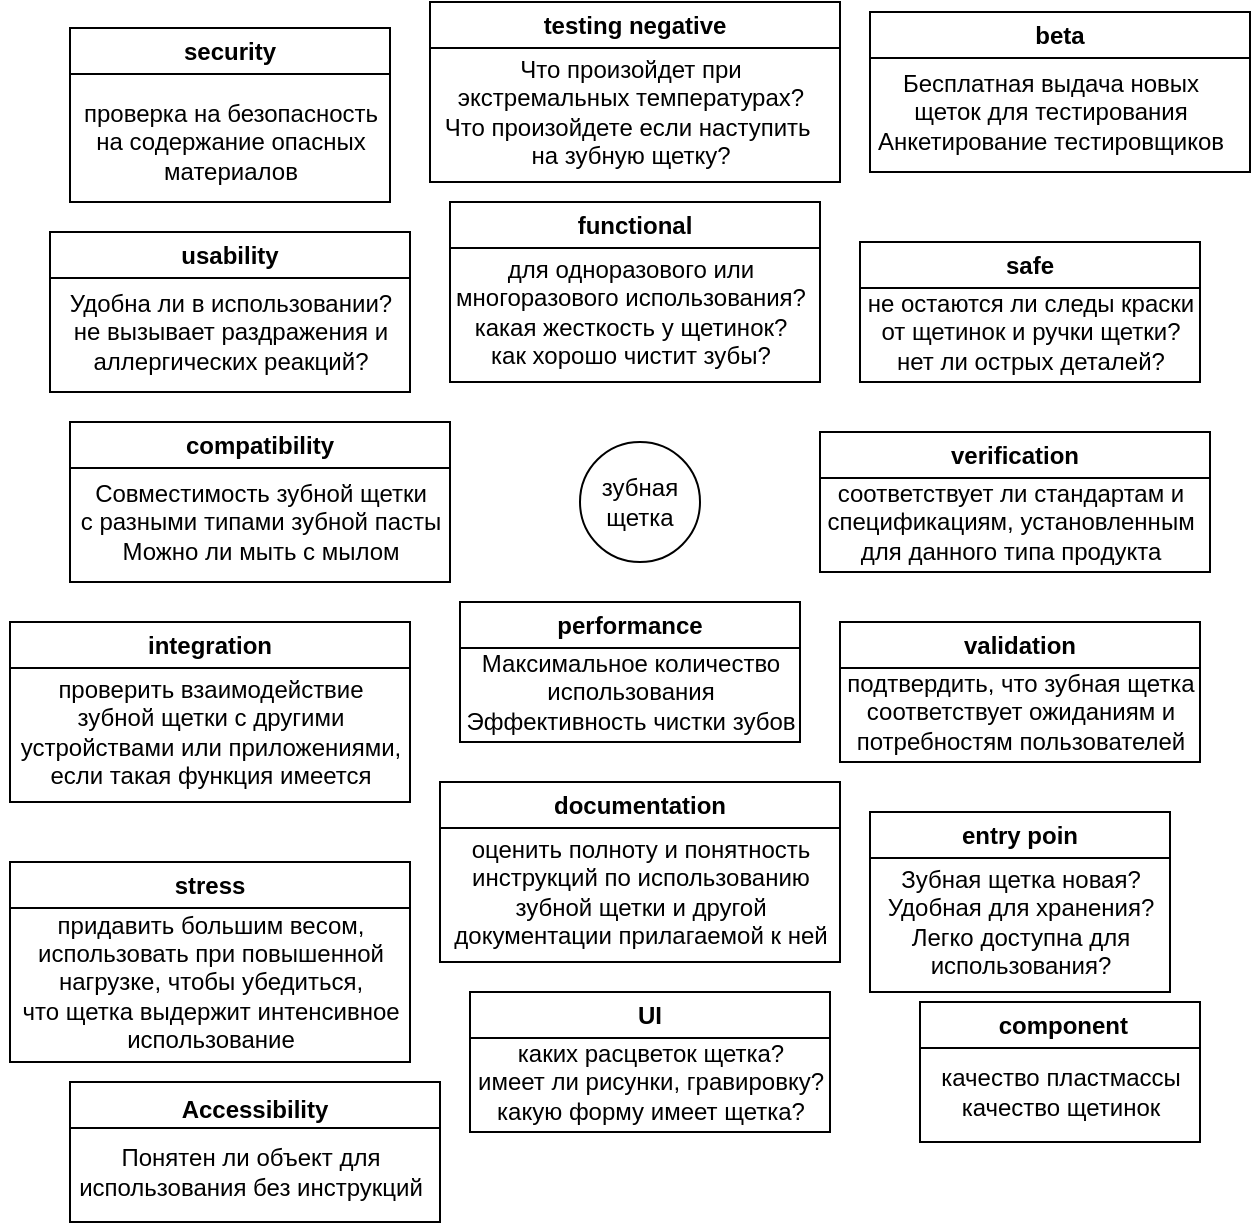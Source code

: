 <mxfile version="21.4.0" type="github">
  <diagram name="Страница 1" id="u1EENSecaINZD0dG0JY7">
    <mxGraphModel dx="856" dy="736" grid="1" gridSize="10" guides="1" tooltips="1" connect="1" arrows="1" fold="1" page="1" pageScale="1" pageWidth="827" pageHeight="1169" math="0" shadow="0">
      <root>
        <mxCell id="0" />
        <mxCell id="1" parent="0" />
        <mxCell id="uRclO512TGwWUuSaFUnP-1" value="зубная&lt;br&gt;щетка" style="ellipse;whiteSpace=wrap;html=1;aspect=fixed;" vertex="1" parent="1">
          <mxGeometry x="340" y="340" width="60" height="60" as="geometry" />
        </mxCell>
        <mxCell id="uRclO512TGwWUuSaFUnP-2" value="beta" style="swimlane;whiteSpace=wrap;html=1;" vertex="1" parent="1">
          <mxGeometry x="485" y="125" width="190" height="80" as="geometry" />
        </mxCell>
        <mxCell id="uRclO512TGwWUuSaFUnP-32" value="Бесплатная выдача новых&lt;br&gt;щеток для тестирования&lt;br&gt;Анкетирование тестировщиков" style="text;html=1;align=center;verticalAlign=middle;resizable=0;points=[];autosize=1;strokeColor=none;fillColor=none;" vertex="1" parent="uRclO512TGwWUuSaFUnP-2">
          <mxGeometry x="-10" y="20" width="200" height="60" as="geometry" />
        </mxCell>
        <mxCell id="uRclO512TGwWUuSaFUnP-3" value="security" style="swimlane;whiteSpace=wrap;html=1;" vertex="1" parent="1">
          <mxGeometry x="85" y="133" width="160" height="87" as="geometry" />
        </mxCell>
        <mxCell id="uRclO512TGwWUuSaFUnP-35" value="проверка на безопасность&lt;br&gt;на содержание опасных&lt;br&gt;материалов" style="text;html=1;align=center;verticalAlign=middle;resizable=0;points=[];autosize=1;strokeColor=none;fillColor=none;" vertex="1" parent="uRclO512TGwWUuSaFUnP-3">
          <mxGeometry x="-5" y="27" width="170" height="60" as="geometry" />
        </mxCell>
        <mxCell id="uRclO512TGwWUuSaFUnP-5" value="documentation" style="swimlane;whiteSpace=wrap;html=1;" vertex="1" parent="1">
          <mxGeometry x="270" y="510" width="200" height="90" as="geometry" />
        </mxCell>
        <mxCell id="uRclO512TGwWUuSaFUnP-47" value="оценить полноту и понятность&lt;br&gt;инструкций по использованию&lt;br&gt;зубной щетки и другой&lt;br&gt;документации прилагаемой к ней" style="text;html=1;align=center;verticalAlign=middle;resizable=0;points=[];autosize=1;strokeColor=none;fillColor=none;" vertex="1" parent="uRclO512TGwWUuSaFUnP-5">
          <mxGeometry x="-5" y="20" width="210" height="70" as="geometry" />
        </mxCell>
        <mxCell id="uRclO512TGwWUuSaFUnP-6" value="stress" style="swimlane;whiteSpace=wrap;html=1;" vertex="1" parent="1">
          <mxGeometry x="55" y="550" width="200" height="100" as="geometry" />
        </mxCell>
        <mxCell id="uRclO512TGwWUuSaFUnP-45" value="придавить большим весом,&lt;br&gt;использовать при повышенной&lt;br&gt;нагрузке, чтобы убедиться,&lt;br&gt;что щетка выдержит интенсивное&lt;br&gt;использование" style="text;html=1;align=center;verticalAlign=middle;resizable=0;points=[];autosize=1;strokeColor=none;fillColor=none;" vertex="1" parent="uRclO512TGwWUuSaFUnP-6">
          <mxGeometry x="-5" y="15" width="210" height="90" as="geometry" />
        </mxCell>
        <mxCell id="uRclO512TGwWUuSaFUnP-7" value="entry poin" style="swimlane;whiteSpace=wrap;html=1;" vertex="1" parent="1">
          <mxGeometry x="485" y="525" width="150" height="90" as="geometry" />
        </mxCell>
        <mxCell id="uRclO512TGwWUuSaFUnP-29" value="Зубная щетка новая?&lt;br&gt;Удобная для хранения?&lt;br&gt;Легко доступна для &lt;br&gt;использования?" style="text;html=1;align=center;verticalAlign=middle;resizable=0;points=[];autosize=1;strokeColor=none;fillColor=none;" vertex="1" parent="uRclO512TGwWUuSaFUnP-7">
          <mxGeometry x="-5" y="20" width="160" height="70" as="geometry" />
        </mxCell>
        <mxCell id="uRclO512TGwWUuSaFUnP-8" value="safe" style="swimlane;whiteSpace=wrap;html=1;" vertex="1" parent="1">
          <mxGeometry x="480" y="240" width="170" height="70" as="geometry" />
        </mxCell>
        <mxCell id="uRclO512TGwWUuSaFUnP-38" value="не остаются ли следы краски&lt;br&gt;от щетинок и ручки щетки?&lt;br&gt;нет ли острых деталей?" style="text;html=1;align=center;verticalAlign=middle;resizable=0;points=[];autosize=1;strokeColor=none;fillColor=none;" vertex="1" parent="uRclO512TGwWUuSaFUnP-8">
          <mxGeometry x="-10" y="15" width="190" height="60" as="geometry" />
        </mxCell>
        <mxCell id="uRclO512TGwWUuSaFUnP-9" value="verification" style="swimlane;whiteSpace=wrap;html=1;" vertex="1" parent="1">
          <mxGeometry x="460" y="335" width="195" height="70" as="geometry" />
        </mxCell>
        <mxCell id="uRclO512TGwWUuSaFUnP-43" value="соответствует ли стандартам и&lt;br&gt;спецификациям, установленным&lt;br&gt;для данного типа продукта" style="text;html=1;align=center;verticalAlign=middle;resizable=0;points=[];autosize=1;strokeColor=none;fillColor=none;" vertex="1" parent="uRclO512TGwWUuSaFUnP-9">
          <mxGeometry x="-10" y="15" width="210" height="60" as="geometry" />
        </mxCell>
        <mxCell id="uRclO512TGwWUuSaFUnP-10" value="validation" style="swimlane;whiteSpace=wrap;html=1;startSize=23;" vertex="1" parent="1">
          <mxGeometry x="470" y="430" width="180" height="70" as="geometry" />
        </mxCell>
        <mxCell id="uRclO512TGwWUuSaFUnP-44" value="подтвердить, что зубная щетка&lt;br&gt;соответствует ожиданиям и&lt;br&gt;потребностям пользователей" style="text;html=1;align=center;verticalAlign=middle;resizable=0;points=[];autosize=1;strokeColor=none;fillColor=none;" vertex="1" parent="uRclO512TGwWUuSaFUnP-10">
          <mxGeometry x="-10" y="15" width="200" height="60" as="geometry" />
        </mxCell>
        <mxCell id="uRclO512TGwWUuSaFUnP-11" value="UI" style="swimlane;whiteSpace=wrap;html=1;" vertex="1" parent="1">
          <mxGeometry x="285" y="615" width="180" height="70" as="geometry" />
        </mxCell>
        <mxCell id="uRclO512TGwWUuSaFUnP-40" value="каких расцветок щетка?&lt;br&gt;имеет ли рисунки, гравировку?&lt;br&gt;какую форму имеет щетка?" style="text;html=1;align=center;verticalAlign=middle;resizable=0;points=[];autosize=1;strokeColor=none;fillColor=none;" vertex="1" parent="uRclO512TGwWUuSaFUnP-11">
          <mxGeometry x="-10" y="15" width="200" height="60" as="geometry" />
        </mxCell>
        <mxCell id="uRclO512TGwWUuSaFUnP-12" value="integration" style="swimlane;whiteSpace=wrap;html=1;" vertex="1" parent="1">
          <mxGeometry x="55" y="430" width="200" height="90" as="geometry" />
        </mxCell>
        <mxCell id="uRclO512TGwWUuSaFUnP-41" value="проверить взаимодействие&lt;br&gt;зубной щетки с другими&lt;br&gt;устройствами или приложениями,&lt;br&gt;если такая функция имеется" style="text;html=1;align=center;verticalAlign=middle;resizable=0;points=[];autosize=1;strokeColor=none;fillColor=none;" vertex="1" parent="uRclO512TGwWUuSaFUnP-12">
          <mxGeometry x="-5" y="20" width="210" height="70" as="geometry" />
        </mxCell>
        <mxCell id="uRclO512TGwWUuSaFUnP-13" value="compatibility" style="swimlane;whiteSpace=wrap;html=1;" vertex="1" parent="1">
          <mxGeometry x="85" y="330" width="190" height="80" as="geometry" />
        </mxCell>
        <mxCell id="uRclO512TGwWUuSaFUnP-39" value="Совместимость зубной щетки&lt;br&gt;с разными типами зубной пасты&lt;br&gt;Можно ли мыть с мылом" style="text;html=1;align=center;verticalAlign=middle;resizable=0;points=[];autosize=1;strokeColor=none;fillColor=none;" vertex="1" parent="uRclO512TGwWUuSaFUnP-13">
          <mxGeometry x="-5" y="20" width="200" height="60" as="geometry" />
        </mxCell>
        <mxCell id="uRclO512TGwWUuSaFUnP-14" value="usability" style="swimlane;whiteSpace=wrap;html=1;" vertex="1" parent="1">
          <mxGeometry x="75" y="235" width="180" height="80" as="geometry" />
        </mxCell>
        <mxCell id="uRclO512TGwWUuSaFUnP-36" value="Удобна ли в использовании?&lt;br&gt;не вызывает раздражения и&lt;br&gt;аллергических реакций?&lt;br&gt;" style="text;html=1;align=center;verticalAlign=middle;resizable=0;points=[];autosize=1;strokeColor=none;fillColor=none;" vertex="1" parent="uRclO512TGwWUuSaFUnP-14">
          <mxGeometry y="20" width="180" height="60" as="geometry" />
        </mxCell>
        <mxCell id="uRclO512TGwWUuSaFUnP-15" value="&amp;nbsp;component" style="swimlane;whiteSpace=wrap;html=1;" vertex="1" parent="1">
          <mxGeometry x="510" y="620" width="140" height="70" as="geometry" />
        </mxCell>
        <mxCell id="uRclO512TGwWUuSaFUnP-33" value="качество пластмассы&lt;br&gt;качество щетинок" style="text;html=1;align=center;verticalAlign=middle;resizable=0;points=[];autosize=1;strokeColor=none;fillColor=none;" vertex="1" parent="uRclO512TGwWUuSaFUnP-15">
          <mxGeometry y="25" width="140" height="40" as="geometry" />
        </mxCell>
        <mxCell id="uRclO512TGwWUuSaFUnP-16" value="performance" style="swimlane;whiteSpace=wrap;html=1;" vertex="1" parent="1">
          <mxGeometry x="280" y="420" width="170" height="70" as="geometry" />
        </mxCell>
        <mxCell id="uRclO512TGwWUuSaFUnP-42" value="Максимальное количество&lt;br&gt;использования&lt;br&gt;Эффективность чистки зубов" style="text;html=1;align=center;verticalAlign=middle;resizable=0;points=[];autosize=1;strokeColor=none;fillColor=none;" vertex="1" parent="uRclO512TGwWUuSaFUnP-16">
          <mxGeometry x="-10" y="15" width="190" height="60" as="geometry" />
        </mxCell>
        <mxCell id="uRclO512TGwWUuSaFUnP-17" value="functional" style="swimlane;whiteSpace=wrap;html=1;" vertex="1" parent="1">
          <mxGeometry x="275" y="220" width="185" height="90" as="geometry" />
        </mxCell>
        <mxCell id="uRclO512TGwWUuSaFUnP-37" value="для одноразового или&lt;br&gt;многоразового использования?&lt;br&gt;какая жесткость у щетинок?&lt;br&gt;как хорошо чистит зубы?" style="text;html=1;align=center;verticalAlign=middle;resizable=0;points=[];autosize=1;strokeColor=none;fillColor=none;" vertex="1" parent="uRclO512TGwWUuSaFUnP-17">
          <mxGeometry x="-10" y="20" width="200" height="70" as="geometry" />
        </mxCell>
        <mxCell id="uRclO512TGwWUuSaFUnP-18" value="testing negative" style="swimlane;whiteSpace=wrap;html=1;" vertex="1" parent="1">
          <mxGeometry x="265" y="120" width="205" height="90" as="geometry" />
        </mxCell>
        <mxCell id="uRclO512TGwWUuSaFUnP-28" value="Что произойдет при &lt;br&gt;экстремальных температурах?&lt;br&gt;Что произойдете если наступить&amp;nbsp;&lt;br&gt;на зубную щетку?" style="text;html=1;align=center;verticalAlign=middle;resizable=0;points=[];autosize=1;strokeColor=none;fillColor=none;" vertex="1" parent="uRclO512TGwWUuSaFUnP-18">
          <mxGeometry x="-5" y="20" width="210" height="70" as="geometry" />
        </mxCell>
        <mxCell id="uRclO512TGwWUuSaFUnP-49" value="Accessibility&lt;span style=&quot;font-size:12.0pt;line-height:&lt;br/&gt;115%;font-family:&amp;quot;Times New Roman&amp;quot;,serif;mso-fareast-font-family:Arial;&lt;br/&gt;mso-ansi-language:#0019;mso-fareast-language:RU;mso-bidi-language:AR-SA&quot; lang=&quot;ru&quot;&gt;&lt;/span&gt;" style="swimlane;whiteSpace=wrap;html=1;" vertex="1" parent="1">
          <mxGeometry x="85" y="660" width="185" height="70" as="geometry" />
        </mxCell>
        <mxCell id="uRclO512TGwWUuSaFUnP-50" value="Понятен ли объект для&lt;br&gt;использования без инструкций" style="text;html=1;align=center;verticalAlign=middle;resizable=0;points=[];autosize=1;strokeColor=none;fillColor=none;" vertex="1" parent="uRclO512TGwWUuSaFUnP-49">
          <mxGeometry x="-10" y="25" width="200" height="40" as="geometry" />
        </mxCell>
      </root>
    </mxGraphModel>
  </diagram>
</mxfile>
